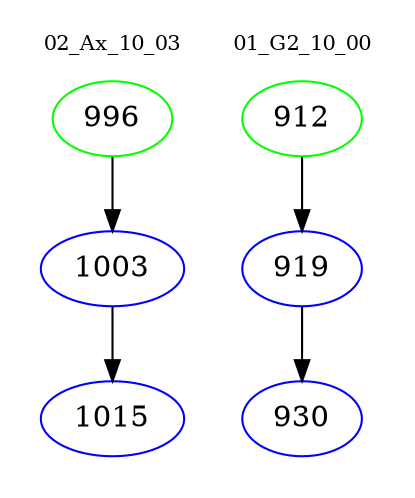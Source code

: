 digraph{
subgraph cluster_0 {
color = white
label = "02_Ax_10_03";
fontsize=10;
T0_996 [label="996", color="green"]
T0_996 -> T0_1003 [color="black"]
T0_1003 [label="1003", color="blue"]
T0_1003 -> T0_1015 [color="black"]
T0_1015 [label="1015", color="blue"]
}
subgraph cluster_1 {
color = white
label = "01_G2_10_00";
fontsize=10;
T1_912 [label="912", color="green"]
T1_912 -> T1_919 [color="black"]
T1_919 [label="919", color="blue"]
T1_919 -> T1_930 [color="black"]
T1_930 [label="930", color="blue"]
}
}
